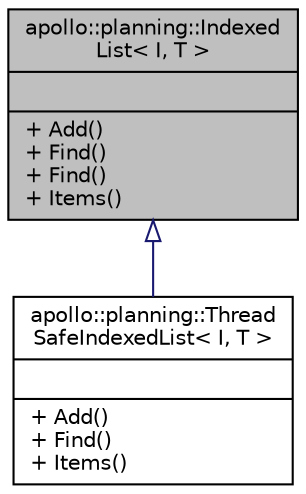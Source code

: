 digraph "apollo::planning::IndexedList&lt; I, T &gt;"
{
  edge [fontname="Helvetica",fontsize="10",labelfontname="Helvetica",labelfontsize="10"];
  node [fontname="Helvetica",fontsize="10",shape=record];
  Node0 [label="{apollo::planning::Indexed\lList\< I, T \>\n||+ Add()\l+ Find()\l+ Find()\l+ Items()\l}",height=0.2,width=0.4,color="black", fillcolor="grey75", style="filled", fontcolor="black"];
  Node0 -> Node1 [dir="back",color="midnightblue",fontsize="10",style="solid",arrowtail="onormal",fontname="Helvetica"];
  Node1 [label="{apollo::planning::Thread\lSafeIndexedList\< I, T \>\n||+ Add()\l+ Find()\l+ Items()\l}",height=0.2,width=0.4,color="black", fillcolor="white", style="filled",URL="$classapollo_1_1planning_1_1ThreadSafeIndexedList.html"];
}
